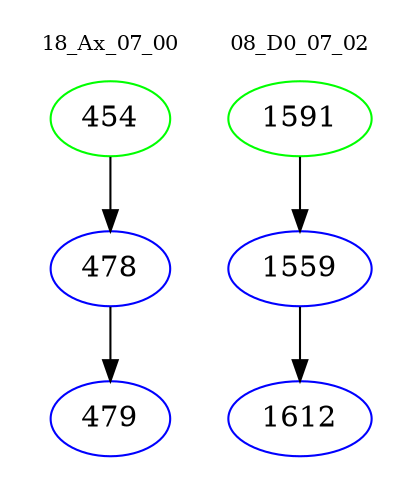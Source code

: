 digraph{
subgraph cluster_0 {
color = white
label = "18_Ax_07_00";
fontsize=10;
T0_454 [label="454", color="green"]
T0_454 -> T0_478 [color="black"]
T0_478 [label="478", color="blue"]
T0_478 -> T0_479 [color="black"]
T0_479 [label="479", color="blue"]
}
subgraph cluster_1 {
color = white
label = "08_D0_07_02";
fontsize=10;
T1_1591 [label="1591", color="green"]
T1_1591 -> T1_1559 [color="black"]
T1_1559 [label="1559", color="blue"]
T1_1559 -> T1_1612 [color="black"]
T1_1612 [label="1612", color="blue"]
}
}
